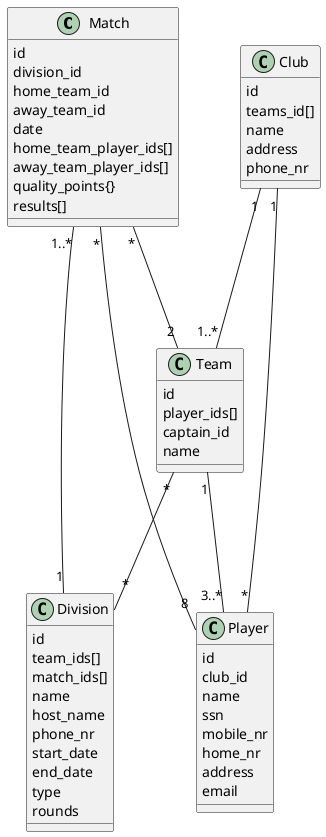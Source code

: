 @startuml lol


Match "*"---"8" Player
Team "1" --- "3..*" Player
Club "1" --- "1..*" Team 
Match "*" --- "2" Team 
Division "1" -- "1..*" Match  
Club "1" ---"*" Player
Team "*"---"*" Division

class Player {
    id 
    club_id
    name 
    ssn
    mobile_nr
    home_nr
    address
    email
}
class Club {
    id
    teams_id[]
    name
    address
    phone_nr
}
class Team {
    id
    player_ids[]
    captain_id
    name
}
class Division {
    id
    team_ids[]
    match_ids[]
    name
    host_name
    phone_nr
    start_date
    end_date
    type
    rounds
}
class Match {
    id
    division_id
    home_team_id
    away_team_id
    date
    home_team_player_ids[]
    away_team_player_ids[]
    quality_points{}
    results[]
}

@enduml